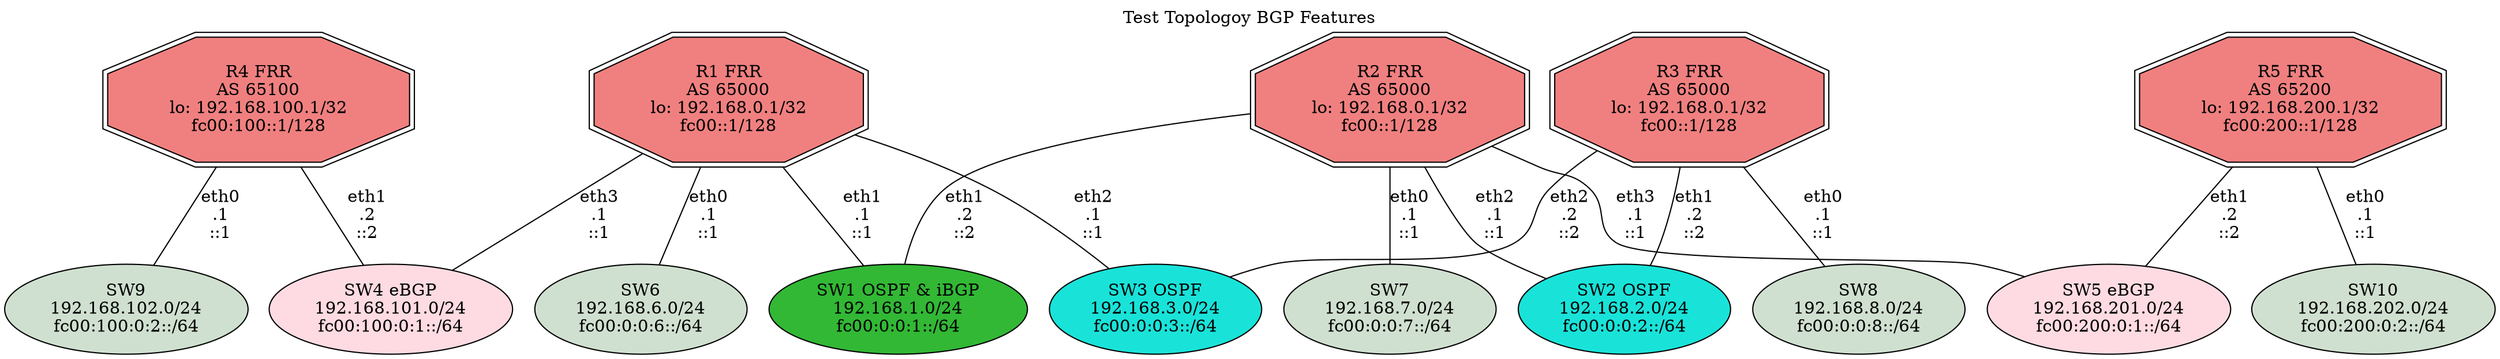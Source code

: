 ## GraphViz file for test_all_protocol_startup
##
## Color coding:
#########################
##  Main FRR: #f08080  red
##  No protocol: #d0e0d0  gray
##  RIP:      #19e3d9  Cyan
##  RIPng:    #fcb314  dark yellow
##  OSPFv2:   #32b835  Green
##  OSPFv3:   #19e3d9  Cyan
##  ISIS IPv4 #33ff99  light green
##  ISIS IPv6 #9a81ec  purple
##  BGP IPv4  #eee3d3  beige
##  BGP IPv6  #fdff00  yellow
##  LDP IPv4  #fedbe2  light pink
##### Colors (see http://www.color-hex.com/)

graph test_all_protocol_startup {
    overlap=false;
    constraint=false;

    // title
    labelloc="t";
    label="Test Topologoy BGP Features";
    rankdir = TB;

	######################
	# Routers	
	######################

	# Main FRR Router with all protocols
    R4 [shape=doubleoctagon, label="R4 FRR\nAS 65100\nlo: 192.168.100.1/32\nfc00:100::1/128", fillcolor="#f08080", style=filled];
    R5 [shape=doubleoctagon, label="R5 FRR\nAS 65200\nlo: 192.168.200.1/32\nfc00:200::1/128", fillcolor="#f08080", style=filled];
    #{ rank = same {R4, R5}}

	R1 [shape=doubleoctagon, label="R1 FRR\nAS 65000\nlo: 192.168.0.1/32\nfc00::1/128", fillcolor="#f08080", style=filled];
    R2 [shape=doubleoctagon, label="R2 FRR\nAS 65000\nlo: 192.168.0.1/32\nfc00::1/128", fillcolor="#f08080", style=filled];
    #{ rank = same { R1, R2}}

    R3 [shape=doubleoctagon, label="R3 FRR\nAS 65000\nlo: 192.168.0.1/32\nfc00::1/128", fillcolor="#f08080", style=filled];

	######################
	# Network Lists
	######################

    SW1_R1_R2   [label="SW1 OSPF & iBGP\n192.168.1.0/24\nfc00:0:0:1::/64", fillcolor="#32b835", style=filled];
    SW2_R2_R3   [label="SW2 OSPF\n192.168.2.0/24\nfc00:0:0:2::/64", fillcolor="#19e3d9", style=filled];
    SW3_R3_R1   [label="SW3 OSPF\n192.168.3.0/24\nfc00:0:0:3::/64", fillcolor="#19e3d9", style=filled];

    SW4_R4_R1   [label="SW4 eBGP\n192.168.101.0/24\nfc00:100:0:1::/64", fillcolor="#fedbe2", style=filled];
    SW5_R5_R2   [label="SW5 eBGP\n192.168.201.0/24\nfc00:200:0:1::/64", fillcolor="#fedbe2", style=filled];
    #{ rank = same {SW4_R4_R1, SW5_R5_R2}}

    SW6_STUB_R1 [label="SW6\n192.168.6.0/24\nfc00:0:0:6::/64", fillcolor="#d0e0d0", style=filled];
    SW7_STUB_R2 [label="SW7\n192.168.7.0/24\nfc00:0:0:7::/64", fillcolor="#d0e0d0", style=filled];
    SW8_STUB_R3 [label="SW8\n192.168.8.0/24\nfc00:0:0:8::/64", fillcolor="#d0e0d0", style=filled];
    SW9_STUB_R4 [label="SW9\n192.168.102.0/24\nfc00:100:0:2::/64", fillcolor="#d0e0d0", style=filled];
    SW10_STUB_R5 [label="SW10\n192.168.202.0/24\nfc00:200:0:2::/64", fillcolor="#d0e0d0", style=filled];


	######################
	# Network Connections
	######################

    R1 -- SW6_STUB_R1  [label = "eth0\n.1\n::1"];
    R2 -- SW7_STUB_R2  [label = "eth0\n.1\n::1"];
    R3 -- SW8_STUB_R3  [label = "eth0\n.1\n::1"];
    R4 -- SW9_STUB_R4  [label = "eth0\n.1\n::1"];
    R5 -- SW10_STUB_R5 [label = "eth0\n.1\n::1"];

    R1 -- SW1_R1_R2    [label = "eth1\n.1\n::1"];
    R1 -- SW3_R3_R1    [label = "eth2\n.1\n::1"];
    R2 -- SW1_R1_R2    [label = "eth1\n.2\n::2"];
    R2 -- SW2_R2_R3    [label = "eth2\n.1\n::1"];
    R3 -- SW2_R2_R3    [label = "eth1\n.2\n::2"];
    R3 -- SW3_R3_R1    [label = "eth2\n.2\n::2"];

    R1 -- SW4_R4_R1    [label = "eth3\n.1\n::1"];
    R2 -- SW5_R5_R2    [label = "eth3\n.1\n::1"];
    R4 -- SW4_R4_R1    [label = "eth1\n.2\n::2"];
    R5 -- SW5_R5_R2    [label = "eth1\n.2\n::2"];

}
